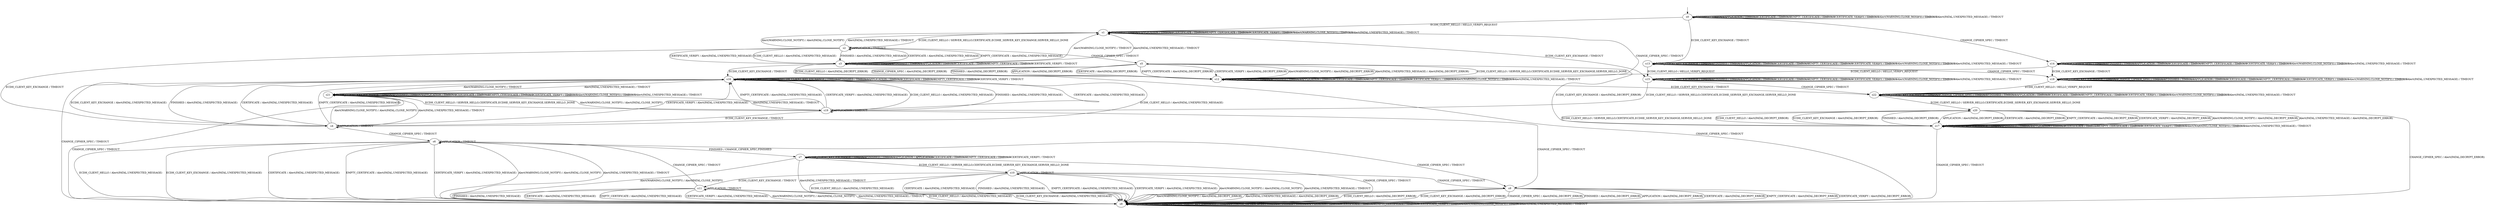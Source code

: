 digraph h4 {
s0 [label="s0"];
s1 [label="s1"];
s13 [label="s13"];
s14 [label="s14"];
s2 [label="s2"];
s12 [label="s12"];
s15 [label="s15"];
s18 [label="s18"];
s3 [label="s3"];
s4 [label="s4"];
s5 [label="s5"];
s19 [label="s19"];
s22 [label="s22"];
s6 [label="s6"];
s8 [label="s8"];
s16 [label="s16"];
s17 [label="s17"];
s21 [label="s21"];
s7 [label="s7"];
s9 [label="s9"];
s20 [label="s20"];
s10 [label="s10"];
s11 [label="s11"];
s0 -> s1 [label="ECDH_CLIENT_HELLO / HELLO_VERIFY_REQUEST"];
s0 -> s13 [label="ECDH_CLIENT_KEY_EXCHANGE / TIMEOUT"];
s0 -> s14 [label="CHANGE_CIPHER_SPEC / TIMEOUT"];
s0 -> s0 [label="FINISHED / TIMEOUT"];
s0 -> s0 [label="APPLICATION / TIMEOUT"];
s0 -> s0 [label="CERTIFICATE / TIMEOUT"];
s0 -> s0 [label="EMPTY_CERTIFICATE / TIMEOUT"];
s0 -> s0 [label="CERTIFICATE_VERIFY / TIMEOUT"];
s0 -> s0 [label="Alert(WARNING,CLOSE_NOTIFY) / TIMEOUT"];
s0 -> s0 [label="Alert(FATAL,UNEXPECTED_MESSAGE) / TIMEOUT"];
s1 -> s2 [label="ECDH_CLIENT_HELLO / SERVER_HELLO,CERTIFICATE,ECDHE_SERVER_KEY_EXCHANGE,SERVER_HELLO_DONE"];
s1 -> s15 [label="ECDH_CLIENT_KEY_EXCHANGE / TIMEOUT"];
s1 -> s12 [label="CHANGE_CIPHER_SPEC / TIMEOUT"];
s1 -> s1 [label="FINISHED / TIMEOUT"];
s1 -> s1 [label="APPLICATION / TIMEOUT"];
s1 -> s1 [label="CERTIFICATE / TIMEOUT"];
s1 -> s1 [label="EMPTY_CERTIFICATE / TIMEOUT"];
s1 -> s1 [label="CERTIFICATE_VERIFY / TIMEOUT"];
s1 -> s1 [label="Alert(WARNING,CLOSE_NOTIFY) / TIMEOUT"];
s1 -> s1 [label="Alert(FATAL,UNEXPECTED_MESSAGE) / TIMEOUT"];
s13 -> s15 [label="ECDH_CLIENT_HELLO / HELLO_VERIFY_REQUEST"];
s13 -> s13 [label="ECDH_CLIENT_KEY_EXCHANGE / TIMEOUT"];
s13 -> s18 [label="CHANGE_CIPHER_SPEC / TIMEOUT"];
s13 -> s13 [label="FINISHED / TIMEOUT"];
s13 -> s13 [label="APPLICATION / TIMEOUT"];
s13 -> s13 [label="CERTIFICATE / TIMEOUT"];
s13 -> s13 [label="EMPTY_CERTIFICATE / TIMEOUT"];
s13 -> s13 [label="CERTIFICATE_VERIFY / TIMEOUT"];
s13 -> s13 [label="Alert(WARNING,CLOSE_NOTIFY) / TIMEOUT"];
s13 -> s13 [label="Alert(FATAL,UNEXPECTED_MESSAGE) / TIMEOUT"];
s14 -> s12 [label="ECDH_CLIENT_HELLO / HELLO_VERIFY_REQUEST"];
s14 -> s18 [label="ECDH_CLIENT_KEY_EXCHANGE / TIMEOUT"];
s14 -> s14 [label="CHANGE_CIPHER_SPEC / TIMEOUT"];
s14 -> s14 [label="FINISHED / TIMEOUT"];
s14 -> s14 [label="APPLICATION / TIMEOUT"];
s14 -> s14 [label="CERTIFICATE / TIMEOUT"];
s14 -> s14 [label="EMPTY_CERTIFICATE / TIMEOUT"];
s14 -> s14 [label="CERTIFICATE_VERIFY / TIMEOUT"];
s14 -> s14 [label="Alert(WARNING,CLOSE_NOTIFY) / TIMEOUT"];
s14 -> s14 [label="Alert(FATAL,UNEXPECTED_MESSAGE) / TIMEOUT"];
s2 -> s3 [label="ECDH_CLIENT_HELLO / Alert(FATAL,UNEXPECTED_MESSAGE)"];
s2 -> s4 [label="ECDH_CLIENT_KEY_EXCHANGE / TIMEOUT"];
s2 -> s5 [label="CHANGE_CIPHER_SPEC / TIMEOUT"];
s2 -> s3 [label="FINISHED / Alert(FATAL,UNEXPECTED_MESSAGE)"];
s2 -> s2 [label="APPLICATION / TIMEOUT"];
s2 -> s3 [label="CERTIFICATE / Alert(FATAL,UNEXPECTED_MESSAGE)"];
s2 -> s3 [label="EMPTY_CERTIFICATE / Alert(FATAL,UNEXPECTED_MESSAGE)"];
s2 -> s3 [label="CERTIFICATE_VERIFY / Alert(FATAL,UNEXPECTED_MESSAGE)"];
s2 -> s1 [label="Alert(WARNING,CLOSE_NOTIFY) / Alert(FATAL,CLOSE_NOTIFY)"];
s2 -> s1 [label="Alert(FATAL,UNEXPECTED_MESSAGE) / TIMEOUT"];
s12 -> s5 [label="ECDH_CLIENT_HELLO / SERVER_HELLO,CERTIFICATE,ECDHE_SERVER_KEY_EXCHANGE,SERVER_HELLO_DONE"];
s12 -> s22 [label="ECDH_CLIENT_KEY_EXCHANGE / TIMEOUT"];
s12 -> s12 [label="CHANGE_CIPHER_SPEC / TIMEOUT"];
s12 -> s12 [label="FINISHED / TIMEOUT"];
s12 -> s12 [label="APPLICATION / TIMEOUT"];
s12 -> s12 [label="CERTIFICATE / TIMEOUT"];
s12 -> s12 [label="EMPTY_CERTIFICATE / TIMEOUT"];
s12 -> s12 [label="CERTIFICATE_VERIFY / TIMEOUT"];
s12 -> s12 [label="Alert(WARNING,CLOSE_NOTIFY) / TIMEOUT"];
s12 -> s12 [label="Alert(FATAL,UNEXPECTED_MESSAGE) / TIMEOUT"];
s15 -> s19 [label="ECDH_CLIENT_HELLO / SERVER_HELLO,CERTIFICATE,ECDHE_SERVER_KEY_EXCHANGE,SERVER_HELLO_DONE"];
s15 -> s15 [label="ECDH_CLIENT_KEY_EXCHANGE / TIMEOUT"];
s15 -> s22 [label="CHANGE_CIPHER_SPEC / TIMEOUT"];
s15 -> s15 [label="FINISHED / TIMEOUT"];
s15 -> s15 [label="APPLICATION / TIMEOUT"];
s15 -> s15 [label="CERTIFICATE / TIMEOUT"];
s15 -> s15 [label="EMPTY_CERTIFICATE / TIMEOUT"];
s15 -> s15 [label="CERTIFICATE_VERIFY / TIMEOUT"];
s15 -> s15 [label="Alert(WARNING,CLOSE_NOTIFY) / TIMEOUT"];
s15 -> s15 [label="Alert(FATAL,UNEXPECTED_MESSAGE) / TIMEOUT"];
s18 -> s22 [label="ECDH_CLIENT_HELLO / HELLO_VERIFY_REQUEST"];
s18 -> s18 [label="ECDH_CLIENT_KEY_EXCHANGE / TIMEOUT"];
s18 -> s18 [label="CHANGE_CIPHER_SPEC / TIMEOUT"];
s18 -> s18 [label="FINISHED / TIMEOUT"];
s18 -> s18 [label="APPLICATION / TIMEOUT"];
s18 -> s18 [label="CERTIFICATE / TIMEOUT"];
s18 -> s18 [label="EMPTY_CERTIFICATE / TIMEOUT"];
s18 -> s18 [label="CERTIFICATE_VERIFY / TIMEOUT"];
s18 -> s18 [label="Alert(WARNING,CLOSE_NOTIFY) / TIMEOUT"];
s18 -> s18 [label="Alert(FATAL,UNEXPECTED_MESSAGE) / TIMEOUT"];
s3 -> s3 [label="ECDH_CLIENT_HELLO / TIMEOUT"];
s3 -> s16 [label="ECDH_CLIENT_KEY_EXCHANGE / TIMEOUT"];
s3 -> s8 [label="CHANGE_CIPHER_SPEC / TIMEOUT"];
s3 -> s3 [label="FINISHED / TIMEOUT"];
s3 -> s3 [label="APPLICATION / TIMEOUT"];
s3 -> s3 [label="CERTIFICATE / TIMEOUT"];
s3 -> s3 [label="EMPTY_CERTIFICATE / TIMEOUT"];
s3 -> s3 [label="CERTIFICATE_VERIFY / TIMEOUT"];
s3 -> s1 [label="Alert(WARNING,CLOSE_NOTIFY) / TIMEOUT"];
s3 -> s1 [label="Alert(FATAL,UNEXPECTED_MESSAGE) / TIMEOUT"];
s4 -> s16 [label="ECDH_CLIENT_HELLO / Alert(FATAL,UNEXPECTED_MESSAGE)"];
s4 -> s16 [label="ECDH_CLIENT_KEY_EXCHANGE / Alert(FATAL,UNEXPECTED_MESSAGE)"];
s4 -> s6 [label="CHANGE_CIPHER_SPEC / TIMEOUT"];
s4 -> s16 [label="FINISHED / Alert(FATAL,UNEXPECTED_MESSAGE)"];
s4 -> s4 [label="APPLICATION / TIMEOUT"];
s4 -> s16 [label="CERTIFICATE / Alert(FATAL,UNEXPECTED_MESSAGE)"];
s4 -> s16 [label="EMPTY_CERTIFICATE / Alert(FATAL,UNEXPECTED_MESSAGE)"];
s4 -> s16 [label="CERTIFICATE_VERIFY / Alert(FATAL,UNEXPECTED_MESSAGE)"];
s4 -> s21 [label="Alert(WARNING,CLOSE_NOTIFY) / Alert(FATAL,CLOSE_NOTIFY)"];
s4 -> s21 [label="Alert(FATAL,UNEXPECTED_MESSAGE) / TIMEOUT"];
s5 -> s12 [label="ECDH_CLIENT_HELLO / Alert(FATAL,DECRYPT_ERROR)"];
s5 -> s17 [label="ECDH_CLIENT_KEY_EXCHANGE / Alert(FATAL,DECRYPT_ERROR)"];
s5 -> s12 [label="CHANGE_CIPHER_SPEC / Alert(FATAL,DECRYPT_ERROR)"];
s5 -> s12 [label="FINISHED / Alert(FATAL,DECRYPT_ERROR)"];
s5 -> s12 [label="APPLICATION / Alert(FATAL,DECRYPT_ERROR)"];
s5 -> s12 [label="CERTIFICATE / Alert(FATAL,DECRYPT_ERROR)"];
s5 -> s12 [label="EMPTY_CERTIFICATE / Alert(FATAL,DECRYPT_ERROR)"];
s5 -> s12 [label="CERTIFICATE_VERIFY / Alert(FATAL,DECRYPT_ERROR)"];
s5 -> s12 [label="Alert(WARNING,CLOSE_NOTIFY) / Alert(FATAL,DECRYPT_ERROR)"];
s5 -> s12 [label="Alert(FATAL,UNEXPECTED_MESSAGE) / Alert(FATAL,DECRYPT_ERROR)"];
s19 -> s16 [label="ECDH_CLIENT_HELLO / Alert(FATAL,UNEXPECTED_MESSAGE)"];
s19 -> s4 [label="ECDH_CLIENT_KEY_EXCHANGE / TIMEOUT"];
s19 -> s9 [label="CHANGE_CIPHER_SPEC / TIMEOUT"];
s19 -> s16 [label="FINISHED / Alert(FATAL,UNEXPECTED_MESSAGE)"];
s19 -> s19 [label="APPLICATION / TIMEOUT"];
s19 -> s16 [label="CERTIFICATE / Alert(FATAL,UNEXPECTED_MESSAGE)"];
s19 -> s16 [label="EMPTY_CERTIFICATE / Alert(FATAL,UNEXPECTED_MESSAGE)"];
s19 -> s16 [label="CERTIFICATE_VERIFY / Alert(FATAL,UNEXPECTED_MESSAGE)"];
s19 -> s21 [label="Alert(WARNING,CLOSE_NOTIFY) / Alert(FATAL,CLOSE_NOTIFY)"];
s19 -> s21 [label="Alert(FATAL,UNEXPECTED_MESSAGE) / TIMEOUT"];
s22 -> s20 [label="ECDH_CLIENT_HELLO / SERVER_HELLO,CERTIFICATE,ECDHE_SERVER_KEY_EXCHANGE,SERVER_HELLO_DONE"];
s22 -> s22 [label="ECDH_CLIENT_KEY_EXCHANGE / TIMEOUT"];
s22 -> s22 [label="CHANGE_CIPHER_SPEC / TIMEOUT"];
s22 -> s22 [label="FINISHED / TIMEOUT"];
s22 -> s22 [label="APPLICATION / TIMEOUT"];
s22 -> s22 [label="CERTIFICATE / TIMEOUT"];
s22 -> s22 [label="EMPTY_CERTIFICATE / TIMEOUT"];
s22 -> s22 [label="CERTIFICATE_VERIFY / TIMEOUT"];
s22 -> s22 [label="Alert(WARNING,CLOSE_NOTIFY) / TIMEOUT"];
s22 -> s22 [label="Alert(FATAL,UNEXPECTED_MESSAGE) / TIMEOUT"];
s6 -> s8 [label="ECDH_CLIENT_HELLO / Alert(FATAL,UNEXPECTED_MESSAGE)"];
s6 -> s8 [label="ECDH_CLIENT_KEY_EXCHANGE / Alert(FATAL,UNEXPECTED_MESSAGE)"];
s6 -> s9 [label="CHANGE_CIPHER_SPEC / TIMEOUT"];
s6 -> s7 [label="FINISHED / CHANGE_CIPHER_SPEC,FINISHED"];
s6 -> s6 [label="APPLICATION / TIMEOUT"];
s6 -> s8 [label="CERTIFICATE / Alert(FATAL,UNEXPECTED_MESSAGE)"];
s6 -> s8 [label="EMPTY_CERTIFICATE / Alert(FATAL,UNEXPECTED_MESSAGE)"];
s6 -> s8 [label="CERTIFICATE_VERIFY / Alert(FATAL,UNEXPECTED_MESSAGE)"];
s6 -> s8 [label="Alert(WARNING,CLOSE_NOTIFY) / Alert(FATAL,CLOSE_NOTIFY)"];
s6 -> s8 [label="Alert(FATAL,UNEXPECTED_MESSAGE) / TIMEOUT"];
s8 -> s8 [label="ECDH_CLIENT_HELLO / TIMEOUT"];
s8 -> s8 [label="ECDH_CLIENT_KEY_EXCHANGE / TIMEOUT"];
s8 -> s8 [label="CHANGE_CIPHER_SPEC / TIMEOUT"];
s8 -> s8 [label="FINISHED / TIMEOUT"];
s8 -> s8 [label="APPLICATION / TIMEOUT"];
s8 -> s8 [label="CERTIFICATE / TIMEOUT"];
s8 -> s8 [label="EMPTY_CERTIFICATE / TIMEOUT"];
s8 -> s8 [label="CERTIFICATE_VERIFY / TIMEOUT"];
s8 -> s8 [label="Alert(WARNING,CLOSE_NOTIFY) / TIMEOUT"];
s8 -> s8 [label="Alert(FATAL,UNEXPECTED_MESSAGE) / TIMEOUT"];
s16 -> s16 [label="ECDH_CLIENT_HELLO / TIMEOUT"];
s16 -> s16 [label="ECDH_CLIENT_KEY_EXCHANGE / TIMEOUT"];
s16 -> s8 [label="CHANGE_CIPHER_SPEC / TIMEOUT"];
s16 -> s16 [label="FINISHED / TIMEOUT"];
s16 -> s16 [label="APPLICATION / TIMEOUT"];
s16 -> s16 [label="CERTIFICATE / TIMEOUT"];
s16 -> s16 [label="EMPTY_CERTIFICATE / TIMEOUT"];
s16 -> s16 [label="CERTIFICATE_VERIFY / TIMEOUT"];
s16 -> s21 [label="Alert(WARNING,CLOSE_NOTIFY) / TIMEOUT"];
s16 -> s21 [label="Alert(FATAL,UNEXPECTED_MESSAGE) / TIMEOUT"];
s17 -> s20 [label="ECDH_CLIENT_HELLO / SERVER_HELLO,CERTIFICATE,ECDHE_SERVER_KEY_EXCHANGE,SERVER_HELLO_DONE"];
s17 -> s17 [label="ECDH_CLIENT_KEY_EXCHANGE / TIMEOUT"];
s17 -> s8 [label="CHANGE_CIPHER_SPEC / TIMEOUT"];
s17 -> s17 [label="FINISHED / TIMEOUT"];
s17 -> s17 [label="APPLICATION / TIMEOUT"];
s17 -> s17 [label="CERTIFICATE / TIMEOUT"];
s17 -> s17 [label="EMPTY_CERTIFICATE / TIMEOUT"];
s17 -> s17 [label="CERTIFICATE_VERIFY / TIMEOUT"];
s17 -> s17 [label="Alert(WARNING,CLOSE_NOTIFY) / TIMEOUT"];
s17 -> s17 [label="Alert(FATAL,UNEXPECTED_MESSAGE) / TIMEOUT"];
s21 -> s19 [label="ECDH_CLIENT_HELLO / SERVER_HELLO,CERTIFICATE,ECDHE_SERVER_KEY_EXCHANGE,SERVER_HELLO_DONE"];
s21 -> s21 [label="ECDH_CLIENT_KEY_EXCHANGE / TIMEOUT"];
s21 -> s8 [label="CHANGE_CIPHER_SPEC / TIMEOUT"];
s21 -> s21 [label="FINISHED / TIMEOUT"];
s21 -> s21 [label="APPLICATION / TIMEOUT"];
s21 -> s21 [label="CERTIFICATE / TIMEOUT"];
s21 -> s21 [label="EMPTY_CERTIFICATE / TIMEOUT"];
s21 -> s21 [label="CERTIFICATE_VERIFY / TIMEOUT"];
s21 -> s21 [label="Alert(WARNING,CLOSE_NOTIFY) / TIMEOUT"];
s21 -> s21 [label="Alert(FATAL,UNEXPECTED_MESSAGE) / TIMEOUT"];
s7 -> s10 [label="ECDH_CLIENT_HELLO / SERVER_HELLO,CERTIFICATE,ECDHE_SERVER_KEY_EXCHANGE,SERVER_HELLO_DONE"];
s7 -> s7 [label="ECDH_CLIENT_KEY_EXCHANGE / TIMEOUT"];
s7 -> s8 [label="CHANGE_CIPHER_SPEC / TIMEOUT"];
s7 -> s7 [label="FINISHED / TIMEOUT"];
s7 -> s7 [label="APPLICATION / APPLICATION"];
s7 -> s7 [label="CERTIFICATE / TIMEOUT"];
s7 -> s7 [label="EMPTY_CERTIFICATE / TIMEOUT"];
s7 -> s7 [label="CERTIFICATE_VERIFY / TIMEOUT"];
s7 -> s8 [label="Alert(WARNING,CLOSE_NOTIFY) / Alert(FATAL,CLOSE_NOTIFY)"];
s7 -> s8 [label="Alert(FATAL,UNEXPECTED_MESSAGE) / TIMEOUT"];
s9 -> s8 [label="ECDH_CLIENT_HELLO / Alert(FATAL,DECRYPT_ERROR)"];
s9 -> s8 [label="ECDH_CLIENT_KEY_EXCHANGE / Alert(FATAL,DECRYPT_ERROR)"];
s9 -> s8 [label="CHANGE_CIPHER_SPEC / Alert(FATAL,DECRYPT_ERROR)"];
s9 -> s8 [label="FINISHED / Alert(FATAL,DECRYPT_ERROR)"];
s9 -> s8 [label="APPLICATION / Alert(FATAL,DECRYPT_ERROR)"];
s9 -> s8 [label="CERTIFICATE / Alert(FATAL,DECRYPT_ERROR)"];
s9 -> s8 [label="EMPTY_CERTIFICATE / Alert(FATAL,DECRYPT_ERROR)"];
s9 -> s8 [label="CERTIFICATE_VERIFY / Alert(FATAL,DECRYPT_ERROR)"];
s9 -> s8 [label="Alert(WARNING,CLOSE_NOTIFY) / Alert(FATAL,DECRYPT_ERROR)"];
s9 -> s8 [label="Alert(FATAL,UNEXPECTED_MESSAGE) / Alert(FATAL,DECRYPT_ERROR)"];
s20 -> s17 [label="ECDH_CLIENT_HELLO / Alert(FATAL,DECRYPT_ERROR)"];
s20 -> s17 [label="ECDH_CLIENT_KEY_EXCHANGE / Alert(FATAL,DECRYPT_ERROR)"];
s20 -> s8 [label="CHANGE_CIPHER_SPEC / Alert(FATAL,DECRYPT_ERROR)"];
s20 -> s17 [label="FINISHED / Alert(FATAL,DECRYPT_ERROR)"];
s20 -> s17 [label="APPLICATION / Alert(FATAL,DECRYPT_ERROR)"];
s20 -> s17 [label="CERTIFICATE / Alert(FATAL,DECRYPT_ERROR)"];
s20 -> s17 [label="EMPTY_CERTIFICATE / Alert(FATAL,DECRYPT_ERROR)"];
s20 -> s17 [label="CERTIFICATE_VERIFY / Alert(FATAL,DECRYPT_ERROR)"];
s20 -> s17 [label="Alert(WARNING,CLOSE_NOTIFY) / Alert(FATAL,DECRYPT_ERROR)"];
s20 -> s17 [label="Alert(FATAL,UNEXPECTED_MESSAGE) / Alert(FATAL,DECRYPT_ERROR)"];
s10 -> s8 [label="ECDH_CLIENT_HELLO / Alert(FATAL,UNEXPECTED_MESSAGE)"];
s10 -> s11 [label="ECDH_CLIENT_KEY_EXCHANGE / TIMEOUT"];
s10 -> s9 [label="CHANGE_CIPHER_SPEC / TIMEOUT"];
s10 -> s8 [label="FINISHED / Alert(FATAL,UNEXPECTED_MESSAGE)"];
s10 -> s10 [label="APPLICATION / TIMEOUT"];
s10 -> s8 [label="CERTIFICATE / Alert(FATAL,UNEXPECTED_MESSAGE)"];
s10 -> s8 [label="EMPTY_CERTIFICATE / Alert(FATAL,UNEXPECTED_MESSAGE)"];
s10 -> s8 [label="CERTIFICATE_VERIFY / Alert(FATAL,UNEXPECTED_MESSAGE)"];
s10 -> s8 [label="Alert(WARNING,CLOSE_NOTIFY) / Alert(FATAL,CLOSE_NOTIFY)"];
s10 -> s8 [label="Alert(FATAL,UNEXPECTED_MESSAGE) / TIMEOUT"];
s11 -> s8 [label="ECDH_CLIENT_HELLO / Alert(FATAL,UNEXPECTED_MESSAGE)"];
s11 -> s8 [label="ECDH_CLIENT_KEY_EXCHANGE / Alert(FATAL,UNEXPECTED_MESSAGE)"];
s11 -> s6 [label="CHANGE_CIPHER_SPEC / TIMEOUT"];
s11 -> s8 [label="FINISHED / Alert(FATAL,UNEXPECTED_MESSAGE)"];
s11 -> s11 [label="APPLICATION / TIMEOUT"];
s11 -> s8 [label="CERTIFICATE / Alert(FATAL,UNEXPECTED_MESSAGE)"];
s11 -> s8 [label="EMPTY_CERTIFICATE / Alert(FATAL,UNEXPECTED_MESSAGE)"];
s11 -> s8 [label="CERTIFICATE_VERIFY / Alert(FATAL,UNEXPECTED_MESSAGE)"];
s11 -> s8 [label="Alert(WARNING,CLOSE_NOTIFY) / Alert(FATAL,CLOSE_NOTIFY)"];
s11 -> s8 [label="Alert(FATAL,UNEXPECTED_MESSAGE) / TIMEOUT"];
__start0 [shape=none, label=""];
__start0 -> s0 [label=""];
}
